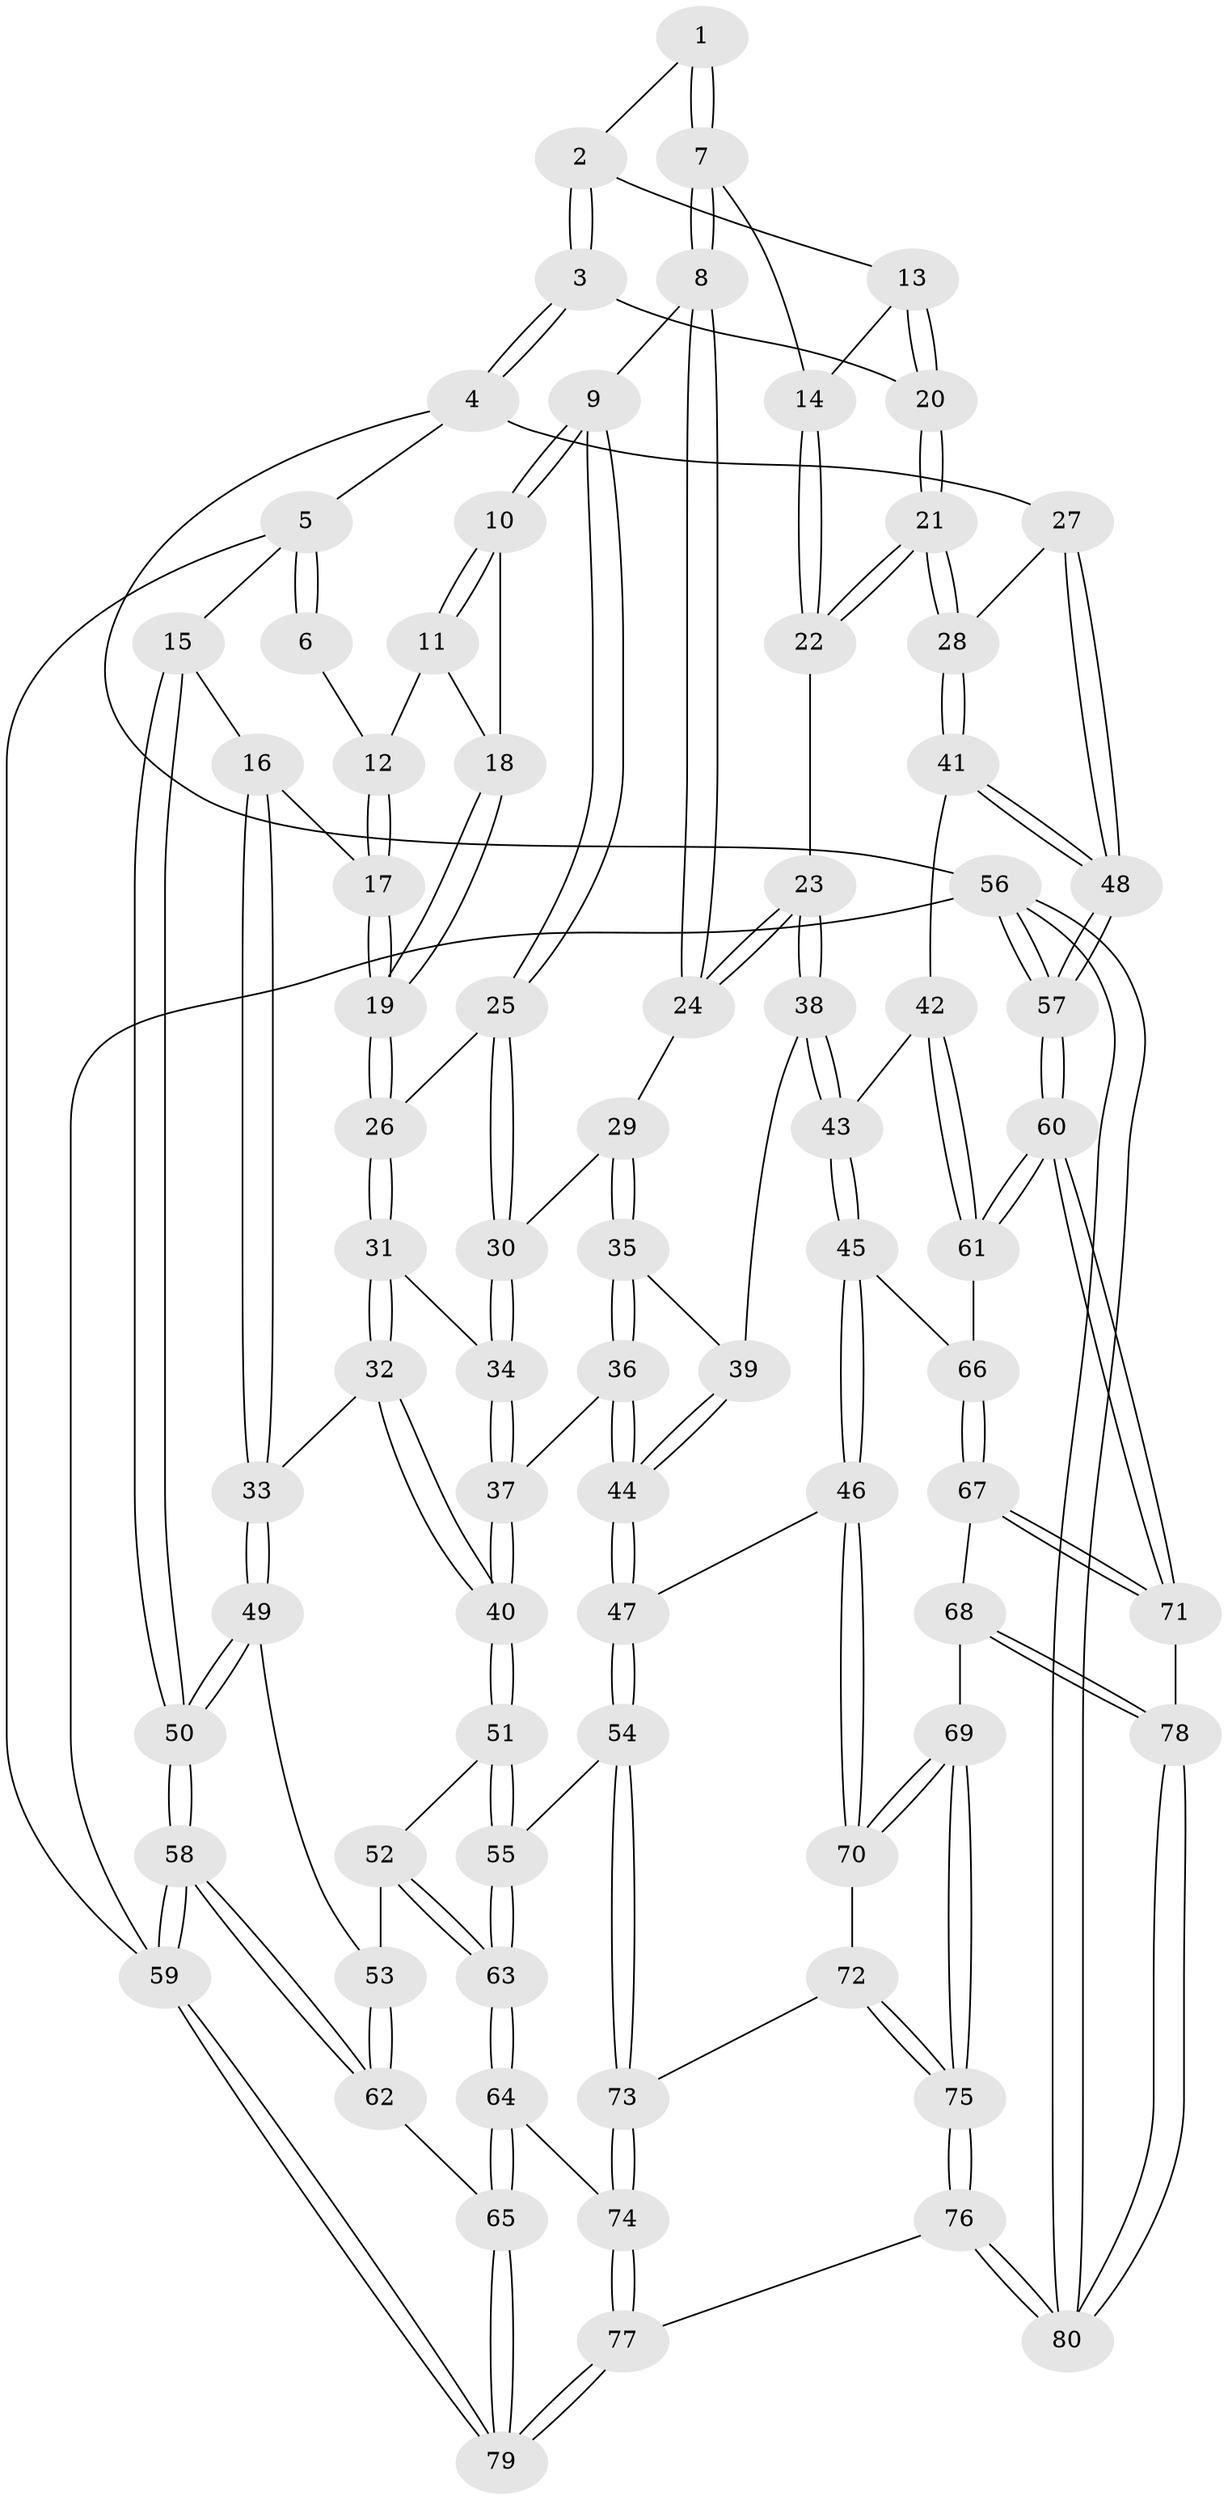 // coarse degree distribution, {2: 0.020833333333333332, 4: 0.22916666666666666, 3: 0.08333333333333333, 5: 0.5208333333333334, 6: 0.125, 7: 0.020833333333333332}
// Generated by graph-tools (version 1.1) at 2025/04/03/04/25 22:04:27]
// undirected, 80 vertices, 197 edges
graph export_dot {
graph [start="1"]
  node [color=gray90,style=filled];
  1 [pos="+0.4788682551177423+0"];
  2 [pos="+0.922500080916221+0"];
  3 [pos="+1+0"];
  4 [pos="+1+0"];
  5 [pos="+0+0"];
  6 [pos="+0.33887959669053647+0"];
  7 [pos="+0.5464906898978565+0.0856187971676063"];
  8 [pos="+0.5078215171955336+0.19719432392667618"];
  9 [pos="+0.4232250165797306+0.18827968933686975"];
  10 [pos="+0.4008920076889516+0.1638028587678913"];
  11 [pos="+0.36525664624325593+0.09450745434037089"];
  12 [pos="+0.3132388045989045+0"];
  13 [pos="+0.7121493297832722+0.09230950254948748"];
  14 [pos="+0.6849009807382384+0.10153570027865226"];
  15 [pos="+0+0"];
  16 [pos="+0.10360937011228633+0.1787831664688008"];
  17 [pos="+0.1687823352759835+0.1873003815720102"];
  18 [pos="+0.27703193482855126+0.171062372646023"];
  19 [pos="+0.17793311480894483+0.19638108972764345"];
  20 [pos="+0.7919224983764703+0.20959548844952536"];
  21 [pos="+0.8024284852566184+0.2839456732670621"];
  22 [pos="+0.6246578201485983+0.2870509410704415"];
  23 [pos="+0.6083335982967973+0.2914851764320417"];
  24 [pos="+0.5386925605198142+0.2483158949541003"];
  25 [pos="+0.3418669069368061+0.2634799305410027"];
  26 [pos="+0.18743855144898808+0.21084674012063218"];
  27 [pos="+1+0"];
  28 [pos="+0.8302528729927571+0.3041768360698676"];
  29 [pos="+0.44690240709470286+0.3405926354486383"];
  30 [pos="+0.349016595692689+0.31087350817329684"];
  31 [pos="+0.19465829245492344+0.2820106181186343"];
  32 [pos="+0.19008561870259771+0.3711036103949474"];
  33 [pos="+0.040949504031517196+0.39933908922190536"];
  34 [pos="+0.3299645948263852+0.3484016819450393"];
  35 [pos="+0.4464287494717176+0.34602148420111756"];
  36 [pos="+0.38885561095117016+0.44051396782414465"];
  37 [pos="+0.3088856700060001+0.4317784439663791"];
  38 [pos="+0.5996094111992404+0.3728613241141633"];
  39 [pos="+0.492946462879957+0.41156584940569013"];
  40 [pos="+0.26121294437131076+0.4593678599661601"];
  41 [pos="+0.8467950018727111+0.3680669429144317"];
  42 [pos="+0.7862223770812115+0.46001047360115604"];
  43 [pos="+0.637130762856019+0.5329394139841948"];
  44 [pos="+0.45450704922374596+0.4889821140337165"];
  45 [pos="+0.5929616152686837+0.6204607694171707"];
  46 [pos="+0.5886109778779676+0.6212819159423919"];
  47 [pos="+0.5219148150333868+0.6160921265460437"];
  48 [pos="+1+0.5463784035846477"];
  49 [pos="+0+0.46972079133365463"];
  50 [pos="+0+0.46563542952912423"];
  51 [pos="+0.23772103081039547+0.5340274106900035"];
  52 [pos="+0.12451478556518382+0.5599717523825323"];
  53 [pos="+0.07882543255219834+0.5460274525679253"];
  54 [pos="+0.3744943229393672+0.6795071235125063"];
  55 [pos="+0.3448077487822859+0.6695214974290415"];
  56 [pos="+1+1"];
  57 [pos="+1+0.7891476771552088"];
  58 [pos="+0+0.9488617667589199"];
  59 [pos="+0+1"];
  60 [pos="+1+0.7849751713922526"];
  61 [pos="+0.876867648928593+0.6236358898633227"];
  62 [pos="+0+0.8325145816068836"];
  63 [pos="+0.13214638941352652+0.7943343313283593"];
  64 [pos="+0.12707413397925857+0.8016027141273055"];
  65 [pos="+0.11667181415115326+0.8103268461970417"];
  66 [pos="+0.5939575515926174+0.6212230104215002"];
  67 [pos="+0.723776754535411+0.7954664598931759"];
  68 [pos="+0.717923780407683+0.8067353908524993"];
  69 [pos="+0.5437119637795534+0.9281625612998505"];
  70 [pos="+0.5366145266240945+0.8325059689939421"];
  71 [pos="+1+0.7974851544318264"];
  72 [pos="+0.43750380185081783+0.787483720813941"];
  73 [pos="+0.3758962069172862+0.6973470015545925"];
  74 [pos="+0.33863062412435996+0.872188133754821"];
  75 [pos="+0.5005196859679081+1"];
  76 [pos="+0.46087544618692716+1"];
  77 [pos="+0.4033348031543478+1"];
  78 [pos="+0.7264696795142637+1"];
  79 [pos="+0.32506277350030854+1"];
  80 [pos="+0.635808840579158+1"];
  1 -- 2;
  1 -- 7;
  1 -- 7;
  2 -- 3;
  2 -- 3;
  2 -- 13;
  3 -- 4;
  3 -- 4;
  3 -- 20;
  4 -- 5;
  4 -- 27;
  4 -- 56;
  5 -- 6;
  5 -- 6;
  5 -- 15;
  5 -- 59;
  6 -- 12;
  7 -- 8;
  7 -- 8;
  7 -- 14;
  8 -- 9;
  8 -- 24;
  8 -- 24;
  9 -- 10;
  9 -- 10;
  9 -- 25;
  9 -- 25;
  10 -- 11;
  10 -- 11;
  10 -- 18;
  11 -- 12;
  11 -- 18;
  12 -- 17;
  12 -- 17;
  13 -- 14;
  13 -- 20;
  13 -- 20;
  14 -- 22;
  14 -- 22;
  15 -- 16;
  15 -- 50;
  15 -- 50;
  16 -- 17;
  16 -- 33;
  16 -- 33;
  17 -- 19;
  17 -- 19;
  18 -- 19;
  18 -- 19;
  19 -- 26;
  19 -- 26;
  20 -- 21;
  20 -- 21;
  21 -- 22;
  21 -- 22;
  21 -- 28;
  21 -- 28;
  22 -- 23;
  23 -- 24;
  23 -- 24;
  23 -- 38;
  23 -- 38;
  24 -- 29;
  25 -- 26;
  25 -- 30;
  25 -- 30;
  26 -- 31;
  26 -- 31;
  27 -- 28;
  27 -- 48;
  27 -- 48;
  28 -- 41;
  28 -- 41;
  29 -- 30;
  29 -- 35;
  29 -- 35;
  30 -- 34;
  30 -- 34;
  31 -- 32;
  31 -- 32;
  31 -- 34;
  32 -- 33;
  32 -- 40;
  32 -- 40;
  33 -- 49;
  33 -- 49;
  34 -- 37;
  34 -- 37;
  35 -- 36;
  35 -- 36;
  35 -- 39;
  36 -- 37;
  36 -- 44;
  36 -- 44;
  37 -- 40;
  37 -- 40;
  38 -- 39;
  38 -- 43;
  38 -- 43;
  39 -- 44;
  39 -- 44;
  40 -- 51;
  40 -- 51;
  41 -- 42;
  41 -- 48;
  41 -- 48;
  42 -- 43;
  42 -- 61;
  42 -- 61;
  43 -- 45;
  43 -- 45;
  44 -- 47;
  44 -- 47;
  45 -- 46;
  45 -- 46;
  45 -- 66;
  46 -- 47;
  46 -- 70;
  46 -- 70;
  47 -- 54;
  47 -- 54;
  48 -- 57;
  48 -- 57;
  49 -- 50;
  49 -- 50;
  49 -- 53;
  50 -- 58;
  50 -- 58;
  51 -- 52;
  51 -- 55;
  51 -- 55;
  52 -- 53;
  52 -- 63;
  52 -- 63;
  53 -- 62;
  53 -- 62;
  54 -- 55;
  54 -- 73;
  54 -- 73;
  55 -- 63;
  55 -- 63;
  56 -- 57;
  56 -- 57;
  56 -- 80;
  56 -- 80;
  56 -- 59;
  57 -- 60;
  57 -- 60;
  58 -- 59;
  58 -- 59;
  58 -- 62;
  58 -- 62;
  59 -- 79;
  59 -- 79;
  60 -- 61;
  60 -- 61;
  60 -- 71;
  60 -- 71;
  61 -- 66;
  62 -- 65;
  63 -- 64;
  63 -- 64;
  64 -- 65;
  64 -- 65;
  64 -- 74;
  65 -- 79;
  65 -- 79;
  66 -- 67;
  66 -- 67;
  67 -- 68;
  67 -- 71;
  67 -- 71;
  68 -- 69;
  68 -- 78;
  68 -- 78;
  69 -- 70;
  69 -- 70;
  69 -- 75;
  69 -- 75;
  70 -- 72;
  71 -- 78;
  72 -- 73;
  72 -- 75;
  72 -- 75;
  73 -- 74;
  73 -- 74;
  74 -- 77;
  74 -- 77;
  75 -- 76;
  75 -- 76;
  76 -- 77;
  76 -- 80;
  76 -- 80;
  77 -- 79;
  77 -- 79;
  78 -- 80;
  78 -- 80;
}
